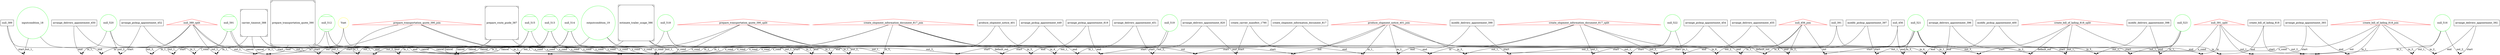 digraph {
//CARRIER_APPOINTMENT 
	prepare_transportation_quote_390[shape=Msquare, color=black];
	prepare_transportation_quote_390->_prepare_transportation_quote_390_prepare_transportation_quote_390_join[label=start];
	prepare_transportation_quote_390->_prepare_transportation_quote_390_prepare_transportation_quote_390_split_null_591_carrier_timeout_388[label=end];
	prepare_transportation_quote_390->_carrier_timeout_388_outputcondition_19_null_513_estimate_trailer_usage_386_null_514_prepare_transportation_quote_390_null_512_prepare_route_guide_387_null_515[label=cancel];
	prepare_transportation_quote_390->_null_389_split_Ynet_outputcondition_19_prepare_transportation_quote_390_join_prepare_transportation_quote_390_split_create_shipment_information_document_817_join_create_shipment_information_document_817_split_produce_shipment_notice_401_join_null_456_join_null_391_split_create_bill_of_lading_818_join_create_bill_of_lading_818_split_null_591_carrier_timeout_388_null_513_estimate_trailer_usage_386_null_514_prepare_transportation_quote_390_null_512_prepare_route_guide_387_null_515[label=o_cond];
	create_shipment_information_document_817_join[shape=triangle, color=red];
	create_shipment_information_document_817_join->_arrange_pickup_appointment_452_create_shipment_information_document_817_join[label=in_1_];
	create_shipment_information_document_817_join->_null_520_create_shipment_information_document_817_join[label=in_2_];
	create_shipment_information_document_817_join->_arrange_delivery_appointment_451_create_shipment_information_document_817_join[label=in_3_];
	create_shipment_information_document_817_join->_null_519_create_shipment_information_document_817_join[label=in_4_];
	create_shipment_information_document_817_join->_null_518_create_shipment_information_document_817_join[label=in_5_];
	create_shipment_information_document_817_join->_create_shipment_information_document_817_create_shipment_information_document_817_join[label=out];
	create_shipment_information_document_817_join->_null_389_split_Ynet_outputcondition_19_prepare_transportation_quote_390_join_prepare_transportation_quote_390_split_create_shipment_information_document_817_join_create_shipment_information_document_817_split_produce_shipment_notice_401_join_null_456_join_null_391_split_create_bill_of_lading_818_join_create_bill_of_lading_818_split_null_591_carrier_timeout_388_null_513_estimate_trailer_usage_386_null_514_prepare_transportation_quote_390_null_512_prepare_route_guide_387_null_515[label=o_cond];
	null_591[shape=Mcircle, color=green];
	null_591->_null_389_split_null_591[label=in_1_];
	null_591->_null_591_carrier_timeout_388[label=out_1_];
	null_591->_prepare_transportation_quote_390_prepare_transportation_quote_390_split_null_591_carrier_timeout_388[label=cancel];
	null_591->_null_389_split_Ynet_outputcondition_19_prepare_transportation_quote_390_join_prepare_transportation_quote_390_split_create_shipment_information_document_817_join_create_shipment_information_document_817_split_produce_shipment_notice_401_join_null_456_join_null_391_split_create_bill_of_lading_818_join_create_bill_of_lading_818_split_null_591_carrier_timeout_388_null_513_estimate_trailer_usage_386_null_514_prepare_transportation_quote_390_null_512_prepare_route_guide_387_null_515[label=o_cond];
	produce_shipment_notice_401[shape=box];
	produce_shipment_notice_401->_produce_shipment_notice_401_produce_shipment_notice_401_join[label=start];
	produce_shipment_notice_401->_produce_shipment_notice_401_outputcondition_19[label=end];
	null_456[shape=box];
	null_456->_null_456_null_456_join[label=start];
	null_456->_null_456_null_521[label=end];
	arrange_delivery_appointment_820[shape=box];
	arrange_delivery_appointment_820->_arrange_pickup_appointment_819_arrange_delivery_appointment_820[label=start];
	arrange_delivery_appointment_820->_arrange_delivery_appointment_820_create_carrier_manifest_1790[label=end];
	create_carrier_manifest_1790[shape=box];
	create_carrier_manifest_1790->_arrange_delivery_appointment_820_create_carrier_manifest_1790[label=start];
	create_carrier_manifest_1790->_create_carrier_manifest_1790_produce_shipment_notice_401_join[label=end];
	inputcondition_18[shape=circle, color=green];
	inputcondition_18->_inputcondition_18_Ynet[label=in_1_];
	inputcondition_18->_inputcondition_18_null_389[label=out_1_];
	null_456_join[shape=triangle, color=red];
	null_456_join->_arrange_pickup_appointment_454_null_456_join[label=in_1_];
	null_456_join->_arrange_delivery_appointment_455_null_456_join[label=in_2_];
	null_456_join->_null_456_null_456_join[label=out];
	null_456_join->_null_389_split_Ynet_outputcondition_19_prepare_transportation_quote_390_join_prepare_transportation_quote_390_split_create_shipment_information_document_817_join_create_shipment_information_document_817_split_produce_shipment_notice_401_join_null_456_join_null_391_split_create_bill_of_lading_818_join_create_bill_of_lading_818_split_null_591_carrier_timeout_388_null_513_estimate_trailer_usage_386_null_514_prepare_transportation_quote_390_null_512_prepare_route_guide_387_null_515[label=o_cond];
	produce_shipment_notice_401_join[shape=triangle, color=red];
	produce_shipment_notice_401_join->_create_carrier_manifest_1790_produce_shipment_notice_401_join[label=in_1_];
	produce_shipment_notice_401_join->_modify_delivery_appointment_399_produce_shipment_notice_401_join[label=in_2_];
	produce_shipment_notice_401_join->_null_522_produce_shipment_notice_401_join[label=in_3_];
	produce_shipment_notice_401_join->_modify_pickup_appointment_400_produce_shipment_notice_401_join[label=in_4_];
	produce_shipment_notice_401_join->_null_523_produce_shipment_notice_401_join[label=in_5_];
	produce_shipment_notice_401_join->_null_521_produce_shipment_notice_401_join[label=in_6_];
	produce_shipment_notice_401_join->_produce_shipment_notice_401_produce_shipment_notice_401_join[label=out];
	produce_shipment_notice_401_join->_null_389_split_Ynet_outputcondition_19_prepare_transportation_quote_390_join_prepare_transportation_quote_390_split_create_shipment_information_document_817_join_create_shipment_information_document_817_split_produce_shipment_notice_401_join_null_456_join_null_391_split_create_bill_of_lading_818_join_create_bill_of_lading_818_split_null_591_carrier_timeout_388_null_513_estimate_trailer_usage_386_null_514_prepare_transportation_quote_390_null_512_prepare_route_guide_387_null_515[label=o_cond];
	null_389[shape=box];
	null_389->_inputcondition_18_null_389[label=start];
	null_389->_null_389_null_389_split[label=end];
	null_513[shape=Mcircle, color=green];
	null_513->_null_389_split_null_513[label=in_1_];
	null_513->_null_513_estimate_trailer_usage_386[label=out_1_];
	null_513->_carrier_timeout_388_outputcondition_19_null_513_estimate_trailer_usage_386_null_514_prepare_transportation_quote_390_null_512_prepare_route_guide_387_null_515[label=cancel];
	null_513->_null_389_split_Ynet_outputcondition_19_prepare_transportation_quote_390_join_prepare_transportation_quote_390_split_create_shipment_information_document_817_join_create_shipment_information_document_817_split_produce_shipment_notice_401_join_null_456_join_null_391_split_create_bill_of_lading_818_join_create_bill_of_lading_818_split_null_591_carrier_timeout_388_null_513_estimate_trailer_usage_386_null_514_prepare_transportation_quote_390_null_512_prepare_route_guide_387_null_515[label=o_cond];
	arrange_pickup_appointment_393[shape=box];
	arrange_pickup_appointment_393->_null_391_split_arrange_pickup_appointment_393[label=start];
	arrange_pickup_appointment_393->_arrange_pickup_appointment_393_create_bill_of_lading_818_join[label=end];
	null_512[shape=Mcircle, color=green];
	null_512->_null_389_split_null_512[label=in_1_];
	null_512->_null_512_prepare_route_guide_387[label=out_1_];
	null_512->_carrier_timeout_388_outputcondition_19_null_513_estimate_trailer_usage_386_null_514_prepare_transportation_quote_390_null_512_prepare_route_guide_387_null_515[label=cancel];
	null_512->_null_389_split_Ynet_outputcondition_19_prepare_transportation_quote_390_join_prepare_transportation_quote_390_split_create_shipment_information_document_817_join_create_shipment_information_document_817_split_produce_shipment_notice_401_join_null_456_join_null_391_split_create_bill_of_lading_818_join_create_bill_of_lading_818_split_null_591_carrier_timeout_388_null_513_estimate_trailer_usage_386_null_514_prepare_transportation_quote_390_null_512_prepare_route_guide_387_null_515[label=o_cond];
	create_bill_of_lading_818_split[shape=triangle, color=red];
	create_bill_of_lading_818_split->_create_bill_of_lading_818_create_bill_of_lading_818_split[label=in];
	create_bill_of_lading_818_split->_create_bill_of_lading_818_split_null_521[label=default_out];
	create_bill_of_lading_818_split->_create_bill_of_lading_818_split_arrange_delivery_appointment_396[label=out_1_];
	create_bill_of_lading_818_split->_null_389_split_Ynet_outputcondition_19_prepare_transportation_quote_390_join_prepare_transportation_quote_390_split_create_shipment_information_document_817_join_create_shipment_information_document_817_split_produce_shipment_notice_401_join_null_456_join_null_391_split_create_bill_of_lading_818_join_create_bill_of_lading_818_split_null_591_carrier_timeout_388_null_513_estimate_trailer_usage_386_null_514_prepare_transportation_quote_390_null_512_prepare_route_guide_387_null_515[label=o_cond];
	null_391_split[shape=triangle, color=red];
	null_391_split->_null_391_null_391_split[label=in];
	null_391_split->_null_391_split_arrange_pickup_appointment_393[label=out_1_];
	null_391_split->_null_391_split_null_516[label=out_2_];
	null_391_split->_null_389_split_Ynet_outputcondition_19_prepare_transportation_quote_390_join_prepare_transportation_quote_390_split_create_shipment_information_document_817_join_create_shipment_information_document_817_split_produce_shipment_notice_401_join_null_456_join_null_391_split_create_bill_of_lading_818_join_create_bill_of_lading_818_split_null_591_carrier_timeout_388_null_513_estimate_trailer_usage_386_null_514_prepare_transportation_quote_390_null_512_prepare_route_guide_387_null_515[label=o_cond];
	arrange_delivery_appointment_396[shape=box];
	arrange_delivery_appointment_396->_create_bill_of_lading_818_split_arrange_delivery_appointment_396[label=start];
	arrange_delivery_appointment_396->_arrange_delivery_appointment_396_null_521[label=end];
	null_518[shape=circle, color=green];
	null_518->_prepare_transportation_quote_390_split_null_518[label=in_1_];
	null_518->_null_518_create_shipment_information_document_817_join[label=out_1_];
	null_518->_null_518_arrange_delivery_appointment_450[label=out_2_];
	null_518->_null_518_arrange_pickup_appointment_449[label=out_3_];
	null_519[shape=circle, color=green];
	null_519->_arrange_pickup_appointment_449_null_519[label=in_1_];
	null_519->_null_519_create_shipment_information_document_817_join[label=out_1_];
	null_519->_null_519_arrange_delivery_appointment_451[label=out_2_];
	null_516[shape=circle, color=green];
	null_516->_null_391_split_null_516[label=in_1_];
	null_516->_null_516_create_bill_of_lading_818_join[label=out_1_];
	null_516->_null_516_arrange_delivery_appointment_392[label=out_2_];
	null_514[shape=Mcircle, color=green];
	null_514->_estimate_trailer_usage_386_null_514[label=in_1_];
	null_514->_null_514_prepare_transportation_quote_390_join[label=out_1_];
	null_514->_carrier_timeout_388_outputcondition_19_null_513_estimate_trailer_usage_386_null_514_prepare_transportation_quote_390_null_512_prepare_route_guide_387_null_515[label=cancel];
	null_514->_null_389_split_Ynet_outputcondition_19_prepare_transportation_quote_390_join_prepare_transportation_quote_390_split_create_shipment_information_document_817_join_create_shipment_information_document_817_split_produce_shipment_notice_401_join_null_456_join_null_391_split_create_bill_of_lading_818_join_create_bill_of_lading_818_split_null_591_carrier_timeout_388_null_513_estimate_trailer_usage_386_null_514_prepare_transportation_quote_390_null_512_prepare_route_guide_387_null_515[label=o_cond];
	null_515[shape=Mcircle, color=green];
	null_515->_prepare_route_guide_387_null_515[label=in_1_];
	null_515->_null_515_prepare_transportation_quote_390_join[label=out_1_];
	null_515->_carrier_timeout_388_outputcondition_19_null_513_estimate_trailer_usage_386_null_514_prepare_transportation_quote_390_null_512_prepare_route_guide_387_null_515[label=cancel];
	null_515->_null_389_split_Ynet_outputcondition_19_prepare_transportation_quote_390_join_prepare_transportation_quote_390_split_create_shipment_information_document_817_join_create_shipment_information_document_817_split_produce_shipment_notice_401_join_null_456_join_null_391_split_create_bill_of_lading_818_join_create_bill_of_lading_818_split_null_591_carrier_timeout_388_null_513_estimate_trailer_usage_386_null_514_prepare_transportation_quote_390_null_512_prepare_route_guide_387_null_515[label=o_cond];
	arrange_delivery_appointment_392[shape=box];
	arrange_delivery_appointment_392->_null_516_arrange_delivery_appointment_392[label=start];
	arrange_delivery_appointment_392->_arrange_delivery_appointment_392_create_bill_of_lading_818_join[label=end];
	null_523[shape=circle, color=green];
	null_523->_modify_delivery_appointment_398_null_523[label=in_1_];
	null_523->_null_523_modify_pickup_appointment_400[label=out_1_];
	null_523->_null_523_produce_shipment_notice_401_join[label=out_2_];
	modify_pickup_appointment_397[shape=box];
	modify_pickup_appointment_397->_null_521_modify_pickup_appointment_397[label=start];
	modify_pickup_appointment_397->_modify_pickup_appointment_397_null_522[label=end];
	null_522[shape=circle, color=green];
	null_522->_modify_pickup_appointment_397_null_522[label=in_1_];
	null_522->_null_522_produce_shipment_notice_401_join[label=out_1_];
	null_522->_null_522_modify_delivery_appointment_399[label=out_2_];
	null_521[shape=circle, color=green];
	null_521->_arrange_delivery_appointment_396_null_521[label=in_1_];
	null_521->_create_bill_of_lading_818_split_null_521[label=in_2_];
	null_521->_null_456_null_521[label=in_3_];
	null_521->_create_shipment_information_document_817_split_null_521[label=in_4_];
	null_521->_null_521_modify_pickup_appointment_397[label=out_1_];
	null_521->_null_521_produce_shipment_notice_401_join[label=out_2_];
	null_521->_null_521_modify_delivery_appointment_398[label=out_3_];
	null_520[shape=circle, color=green];
	null_520->_arrange_delivery_appointment_450_null_520[label=in_1_];
	null_520->_null_520_create_shipment_information_document_817_join[label=out_1_];
	null_520->_null_520_arrange_pickup_appointment_452[label=out_2_];
	create_bill_of_lading_818_join[shape=triangle, color=red];
	create_bill_of_lading_818_join->_arrange_pickup_appointment_393_create_bill_of_lading_818_join[label=in_1_];
	create_bill_of_lading_818_join->_arrange_delivery_appointment_392_create_bill_of_lading_818_join[label=in_2_];
	create_bill_of_lading_818_join->_null_516_create_bill_of_lading_818_join[label=in_3_];
	create_bill_of_lading_818_join->_create_bill_of_lading_818_create_bill_of_lading_818_join[label=out];
	create_bill_of_lading_818_join->_null_389_split_Ynet_outputcondition_19_prepare_transportation_quote_390_join_prepare_transportation_quote_390_split_create_shipment_information_document_817_join_create_shipment_information_document_817_split_produce_shipment_notice_401_join_null_456_join_null_391_split_create_bill_of_lading_818_join_create_bill_of_lading_818_split_null_591_carrier_timeout_388_null_513_estimate_trailer_usage_386_null_514_prepare_transportation_quote_390_null_512_prepare_route_guide_387_null_515[label=o_cond];
	outputcondition_19[shape=circle, color=green];
	outputcondition_19->_produce_shipment_notice_401_outputcondition_19[label=in_1_];
	outputcondition_19->_carrier_timeout_388_outputcondition_19_null_513_estimate_trailer_usage_386_null_514_prepare_transportation_quote_390_null_512_prepare_route_guide_387_null_515[label=in_2_];
	outputcondition_19->_null_389_split_Ynet_outputcondition_19_prepare_transportation_quote_390_join_prepare_transportation_quote_390_split_create_shipment_information_document_817_join_create_shipment_information_document_817_split_produce_shipment_notice_401_join_null_456_join_null_391_split_create_bill_of_lading_818_join_create_bill_of_lading_818_split_null_591_carrier_timeout_388_null_513_estimate_trailer_usage_386_null_514_prepare_transportation_quote_390_null_512_prepare_route_guide_387_null_515[label=out_1_];
	arrange_pickup_appointment_819[shape=box];
	arrange_pickup_appointment_819->_prepare_transportation_quote_390_split_arrange_pickup_appointment_819[label=start];
	arrange_pickup_appointment_819->_arrange_pickup_appointment_819_arrange_delivery_appointment_820[label=end];
	prepare_route_guide_387[shape=Msquare, color=black];
	prepare_route_guide_387->_null_512_prepare_route_guide_387[label=start];
	prepare_route_guide_387->_prepare_route_guide_387_null_515[label=end];
	prepare_route_guide_387->_carrier_timeout_388_outputcondition_19_null_513_estimate_trailer_usage_386_null_514_prepare_transportation_quote_390_null_512_prepare_route_guide_387_null_515[label=cancel];
	prepare_route_guide_387->_null_389_split_Ynet_outputcondition_19_prepare_transportation_quote_390_join_prepare_transportation_quote_390_split_create_shipment_information_document_817_join_create_shipment_information_document_817_split_produce_shipment_notice_401_join_null_456_join_null_391_split_create_bill_of_lading_818_join_create_bill_of_lading_818_split_null_591_carrier_timeout_388_null_513_estimate_trailer_usage_386_null_514_prepare_transportation_quote_390_null_512_prepare_route_guide_387_null_515[label=o_cond];
	null_389_split[shape=triangle, color=red];
	null_389_split->_null_389_null_389_split[label=in];
	null_389_split->_null_389_split_null_512[label=out_1_];
	null_389_split->_null_389_split_null_513[label=out_2_];
	null_389_split->_null_389_split_null_591[label=out_3_];
	null_389_split->_null_389_split_Ynet_outputcondition_19_prepare_transportation_quote_390_join_prepare_transportation_quote_390_split_create_shipment_information_document_817_join_create_shipment_information_document_817_split_produce_shipment_notice_401_join_null_456_join_null_391_split_create_bill_of_lading_818_join_create_bill_of_lading_818_split_null_591_carrier_timeout_388_null_513_estimate_trailer_usage_386_null_514_prepare_transportation_quote_390_null_512_prepare_route_guide_387_null_515[label=o_cond];
	Ynet[shape=circle, color=yellow];
	Ynet->_inputcondition_18_Ynet[label=i_cond];
	Ynet->_null_389_split_Ynet_outputcondition_19_prepare_transportation_quote_390_join_prepare_transportation_quote_390_split_create_shipment_information_document_817_join_create_shipment_information_document_817_split_produce_shipment_notice_401_join_null_456_join_null_391_split_create_bill_of_lading_818_join_create_bill_of_lading_818_split_null_591_carrier_timeout_388_null_513_estimate_trailer_usage_386_null_514_prepare_transportation_quote_390_null_512_prepare_route_guide_387_null_515[label=o_cond];
	arrange_delivery_appointment_455[shape=box];
	arrange_delivery_appointment_455->_create_shipment_information_document_817_split_arrange_delivery_appointment_455[label=start];
	arrange_delivery_appointment_455->_arrange_delivery_appointment_455_null_456_join[label=end];
	arrange_pickup_appointment_454[shape=box];
	arrange_pickup_appointment_454->_create_shipment_information_document_817_split_arrange_pickup_appointment_454[label=start];
	arrange_pickup_appointment_454->_arrange_pickup_appointment_454_null_456_join[label=end];
	arrange_delivery_appointment_451[shape=box];
	arrange_delivery_appointment_451->_null_519_arrange_delivery_appointment_451[label=start];
	arrange_delivery_appointment_451->_arrange_delivery_appointment_451_create_shipment_information_document_817_join[label=end];
	modify_delivery_appointment_399[shape=box];
	modify_delivery_appointment_399->_null_522_modify_delivery_appointment_399[label=start];
	modify_delivery_appointment_399->_modify_delivery_appointment_399_produce_shipment_notice_401_join[label=end];
	arrange_pickup_appointment_452[shape=box];
	arrange_pickup_appointment_452->_null_520_arrange_pickup_appointment_452[label=start];
	arrange_pickup_appointment_452->_arrange_pickup_appointment_452_create_shipment_information_document_817_join[label=end];
	modify_delivery_appointment_398[shape=box];
	modify_delivery_appointment_398->_null_521_modify_delivery_appointment_398[label=start];
	modify_delivery_appointment_398->_modify_delivery_appointment_398_null_523[label=end];
	estimate_trailer_usage_386[shape=Msquare, color=black];
	estimate_trailer_usage_386->_null_513_estimate_trailer_usage_386[label=start];
	estimate_trailer_usage_386->_estimate_trailer_usage_386_null_514[label=end];
	estimate_trailer_usage_386->_carrier_timeout_388_outputcondition_19_null_513_estimate_trailer_usage_386_null_514_prepare_transportation_quote_390_null_512_prepare_route_guide_387_null_515[label=cancel];
	estimate_trailer_usage_386->_null_389_split_Ynet_outputcondition_19_prepare_transportation_quote_390_join_prepare_transportation_quote_390_split_create_shipment_information_document_817_join_create_shipment_information_document_817_split_produce_shipment_notice_401_join_null_456_join_null_391_split_create_bill_of_lading_818_join_create_bill_of_lading_818_split_null_591_carrier_timeout_388_null_513_estimate_trailer_usage_386_null_514_prepare_transportation_quote_390_null_512_prepare_route_guide_387_null_515[label=o_cond];
	arrange_delivery_appointment_450[shape=box];
	arrange_delivery_appointment_450->_null_518_arrange_delivery_appointment_450[label=start];
	arrange_delivery_appointment_450->_arrange_delivery_appointment_450_null_520[label=end];
	modify_pickup_appointment_400[shape=box];
	modify_pickup_appointment_400->_null_523_modify_pickup_appointment_400[label=start];
	modify_pickup_appointment_400->_modify_pickup_appointment_400_produce_shipment_notice_401_join[label=end];
	create_shipment_information_document_817[shape=box];
	create_shipment_information_document_817->_create_shipment_information_document_817_create_shipment_information_document_817_join[label=start];
	create_shipment_information_document_817->_create_shipment_information_document_817_create_shipment_information_document_817_split[label=end];
	prepare_transportation_quote_390_split[shape=triangle, color=red];
	prepare_transportation_quote_390_split->_prepare_transportation_quote_390_prepare_transportation_quote_390_split_null_591_carrier_timeout_388[label=in];
	prepare_transportation_quote_390_split->_prepare_transportation_quote_390_split_arrange_pickup_appointment_819[label=default_out];
	prepare_transportation_quote_390_split->_prepare_transportation_quote_390_split_null_391[label=out_1_];
	prepare_transportation_quote_390_split->_prepare_transportation_quote_390_split_null_518[label=out_2_];
	prepare_transportation_quote_390_split->_null_389_split_Ynet_outputcondition_19_prepare_transportation_quote_390_join_prepare_transportation_quote_390_split_create_shipment_information_document_817_join_create_shipment_information_document_817_split_produce_shipment_notice_401_join_null_456_join_null_391_split_create_bill_of_lading_818_join_create_bill_of_lading_818_split_null_591_carrier_timeout_388_null_513_estimate_trailer_usage_386_null_514_prepare_transportation_quote_390_null_512_prepare_route_guide_387_null_515[label=o_cond];
	create_shipment_information_document_817_split[shape=triangle, color=red];
	create_shipment_information_document_817_split->_create_shipment_information_document_817_create_shipment_information_document_817_split[label=in];
	create_shipment_information_document_817_split->_create_shipment_information_document_817_split_null_521[label=default_out];
	create_shipment_information_document_817_split->_create_shipment_information_document_817_split_arrange_pickup_appointment_454[label=out_1_];
	create_shipment_information_document_817_split->_create_shipment_information_document_817_split_arrange_delivery_appointment_455[label=out_2_];
	create_shipment_information_document_817_split->_null_389_split_Ynet_outputcondition_19_prepare_transportation_quote_390_join_prepare_transportation_quote_390_split_create_shipment_information_document_817_join_create_shipment_information_document_817_split_produce_shipment_notice_401_join_null_456_join_null_391_split_create_bill_of_lading_818_join_create_bill_of_lading_818_split_null_591_carrier_timeout_388_null_513_estimate_trailer_usage_386_null_514_prepare_transportation_quote_390_null_512_prepare_route_guide_387_null_515[label=o_cond];
	prepare_transportation_quote_390_join[shape=triangle, color=red];
	prepare_transportation_quote_390_join->_null_515_prepare_transportation_quote_390_join[label=in_1_];
	prepare_transportation_quote_390_join->_null_514_prepare_transportation_quote_390_join[label=in_2_];
	prepare_transportation_quote_390_join->_prepare_transportation_quote_390_prepare_transportation_quote_390_join[label=out];
	prepare_transportation_quote_390_join->_null_389_split_Ynet_outputcondition_19_prepare_transportation_quote_390_join_prepare_transportation_quote_390_split_create_shipment_information_document_817_join_create_shipment_information_document_817_split_produce_shipment_notice_401_join_null_456_join_null_391_split_create_bill_of_lading_818_join_create_bill_of_lading_818_split_null_591_carrier_timeout_388_null_513_estimate_trailer_usage_386_null_514_prepare_transportation_quote_390_null_512_prepare_route_guide_387_null_515[label=o_cond];
	carrier_timeout_388[shape=Msquare, color=black];
	carrier_timeout_388->_null_591_carrier_timeout_388[label=start];
	carrier_timeout_388->_carrier_timeout_388_outputcondition_19_null_513_estimate_trailer_usage_386_null_514_prepare_transportation_quote_390_null_512_prepare_route_guide_387_null_515[label=end];
	carrier_timeout_388->_prepare_transportation_quote_390_prepare_transportation_quote_390_split_null_591_carrier_timeout_388[label=cancel];
	carrier_timeout_388->_null_389_split_Ynet_outputcondition_19_prepare_transportation_quote_390_join_prepare_transportation_quote_390_split_create_shipment_information_document_817_join_create_shipment_information_document_817_split_produce_shipment_notice_401_join_null_456_join_null_391_split_create_bill_of_lading_818_join_create_bill_of_lading_818_split_null_591_carrier_timeout_388_null_513_estimate_trailer_usage_386_null_514_prepare_transportation_quote_390_null_512_prepare_route_guide_387_null_515[label=o_cond];
	arrange_pickup_appointment_449[shape=box];
	arrange_pickup_appointment_449->_null_518_arrange_pickup_appointment_449[label=start];
	arrange_pickup_appointment_449->_arrange_pickup_appointment_449_null_519[label=end];
	null_391[shape=box];
	null_391->_prepare_transportation_quote_390_split_null_391[label=start];
	null_391->_null_391_null_391_split[label=end];
	create_bill_of_lading_818[shape=box];
	create_bill_of_lading_818->_create_bill_of_lading_818_create_bill_of_lading_818_join[label=start];
	create_bill_of_lading_818->_create_bill_of_lading_818_create_bill_of_lading_818_split[label=end];
	_inputcondition_18_Ynet [shape=point];
	_null_389_null_389_split [shape=point];
	_null_389_split_Ynet_outputcondition_19_prepare_transportation_quote_390_join_prepare_transportation_quote_390_split_create_shipment_information_document_817_join_create_shipment_information_document_817_split_produce_shipment_notice_401_join_null_456_join_null_391_split_create_bill_of_lading_818_join_create_bill_of_lading_818_split_null_591_carrier_timeout_388_null_513_estimate_trailer_usage_386_null_514_prepare_transportation_quote_390_null_512_prepare_route_guide_387_null_515 [shape=point];
	_prepare_transportation_quote_390_prepare_transportation_quote_390_join [shape=point];
	_prepare_transportation_quote_390_prepare_transportation_quote_390_split_null_591_carrier_timeout_388 [shape=point];
	_create_shipment_information_document_817_create_shipment_information_document_817_join [shape=point];
	_create_shipment_information_document_817_create_shipment_information_document_817_split [shape=point];
	_produce_shipment_notice_401_produce_shipment_notice_401_join [shape=point];
	_null_456_null_456_join [shape=point];
	_null_391_null_391_split [shape=point];
	_create_bill_of_lading_818_create_bill_of_lading_818_join [shape=point];
	_create_bill_of_lading_818_create_bill_of_lading_818_split [shape=point];
	_inputcondition_18_null_389 [shape=point];
	_null_389_split_null_591 [shape=point];
	_null_389_split_null_513 [shape=point];
	_null_389_split_null_512 [shape=point];
	_null_591_carrier_timeout_388 [shape=point];
	_carrier_timeout_388_outputcondition_19_null_513_estimate_trailer_usage_386_null_514_prepare_transportation_quote_390_null_512_prepare_route_guide_387_null_515 [shape=point];
	_null_513_estimate_trailer_usage_386 [shape=point];
	_estimate_trailer_usage_386_null_514 [shape=point];
	_null_514_prepare_transportation_quote_390_join [shape=point];
	_prepare_transportation_quote_390_split_arrange_pickup_appointment_819 [shape=point];
	_prepare_transportation_quote_390_split_null_518 [shape=point];
	_prepare_transportation_quote_390_split_null_391 [shape=point];
	_null_518_arrange_pickup_appointment_449 [shape=point];
	_null_518_arrange_delivery_appointment_450 [shape=point];
	_null_518_create_shipment_information_document_817_join [shape=point];
	_arrange_pickup_appointment_449_null_519 [shape=point];
	_null_519_arrange_delivery_appointment_451 [shape=point];
	_null_519_create_shipment_information_document_817_join [shape=point];
	_arrange_delivery_appointment_451_create_shipment_information_document_817_join [shape=point];
	_create_shipment_information_document_817_split_null_521 [shape=point];
	_create_shipment_information_document_817_split_arrange_delivery_appointment_455 [shape=point];
	_create_shipment_information_document_817_split_arrange_pickup_appointment_454 [shape=point];
	_null_521_modify_delivery_appointment_398 [shape=point];
	_null_521_produce_shipment_notice_401_join [shape=point];
	_null_521_modify_pickup_appointment_397 [shape=point];
	_modify_delivery_appointment_398_null_523 [shape=point];
	_null_523_produce_shipment_notice_401_join [shape=point];
	_null_523_modify_pickup_appointment_400 [shape=point];
	_produce_shipment_notice_401_outputcondition_19 [shape=point];
	_modify_pickup_appointment_400_produce_shipment_notice_401_join [shape=point];
	_modify_pickup_appointment_397_null_522 [shape=point];
	_null_522_modify_delivery_appointment_399 [shape=point];
	_null_522_produce_shipment_notice_401_join [shape=point];
	_modify_delivery_appointment_399_produce_shipment_notice_401_join [shape=point];
	_arrange_delivery_appointment_455_null_456_join [shape=point];
	_null_456_null_521 [shape=point];
	_arrange_pickup_appointment_454_null_456_join [shape=point];
	_arrange_delivery_appointment_450_null_520 [shape=point];
	_null_520_arrange_pickup_appointment_452 [shape=point];
	_null_520_create_shipment_information_document_817_join [shape=point];
	_arrange_pickup_appointment_452_create_shipment_information_document_817_join [shape=point];
	_null_391_split_null_516 [shape=point];
	_null_391_split_arrange_pickup_appointment_393 [shape=point];
	_null_516_arrange_delivery_appointment_392 [shape=point];
	_null_516_create_bill_of_lading_818_join [shape=point];
	_arrange_delivery_appointment_392_create_bill_of_lading_818_join [shape=point];
	_create_bill_of_lading_818_split_null_521 [shape=point];
	_create_bill_of_lading_818_split_arrange_delivery_appointment_396 [shape=point];
	_arrange_delivery_appointment_396_null_521 [shape=point];
	_arrange_pickup_appointment_393_create_bill_of_lading_818_join [shape=point];
	_arrange_pickup_appointment_819_arrange_delivery_appointment_820 [shape=point];
	_arrange_delivery_appointment_820_create_carrier_manifest_1790 [shape=point];
	_create_carrier_manifest_1790_produce_shipment_notice_401_join [shape=point];
	_null_512_prepare_route_guide_387 [shape=point];
	_prepare_route_guide_387_null_515 [shape=point];
	_null_515_prepare_transportation_quote_390_join [shape=point];
}